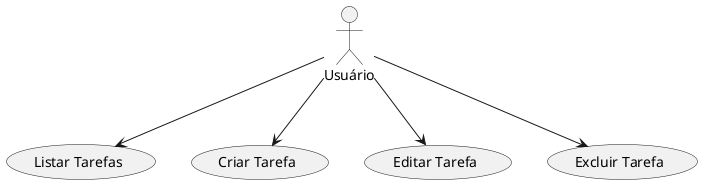 @startuml
actor Usuário

Usuário --> (Listar Tarefas)
Usuário --> (Criar Tarefa)
Usuário --> (Editar Tarefa)
Usuário --> (Excluir Tarefa)
@enduml
